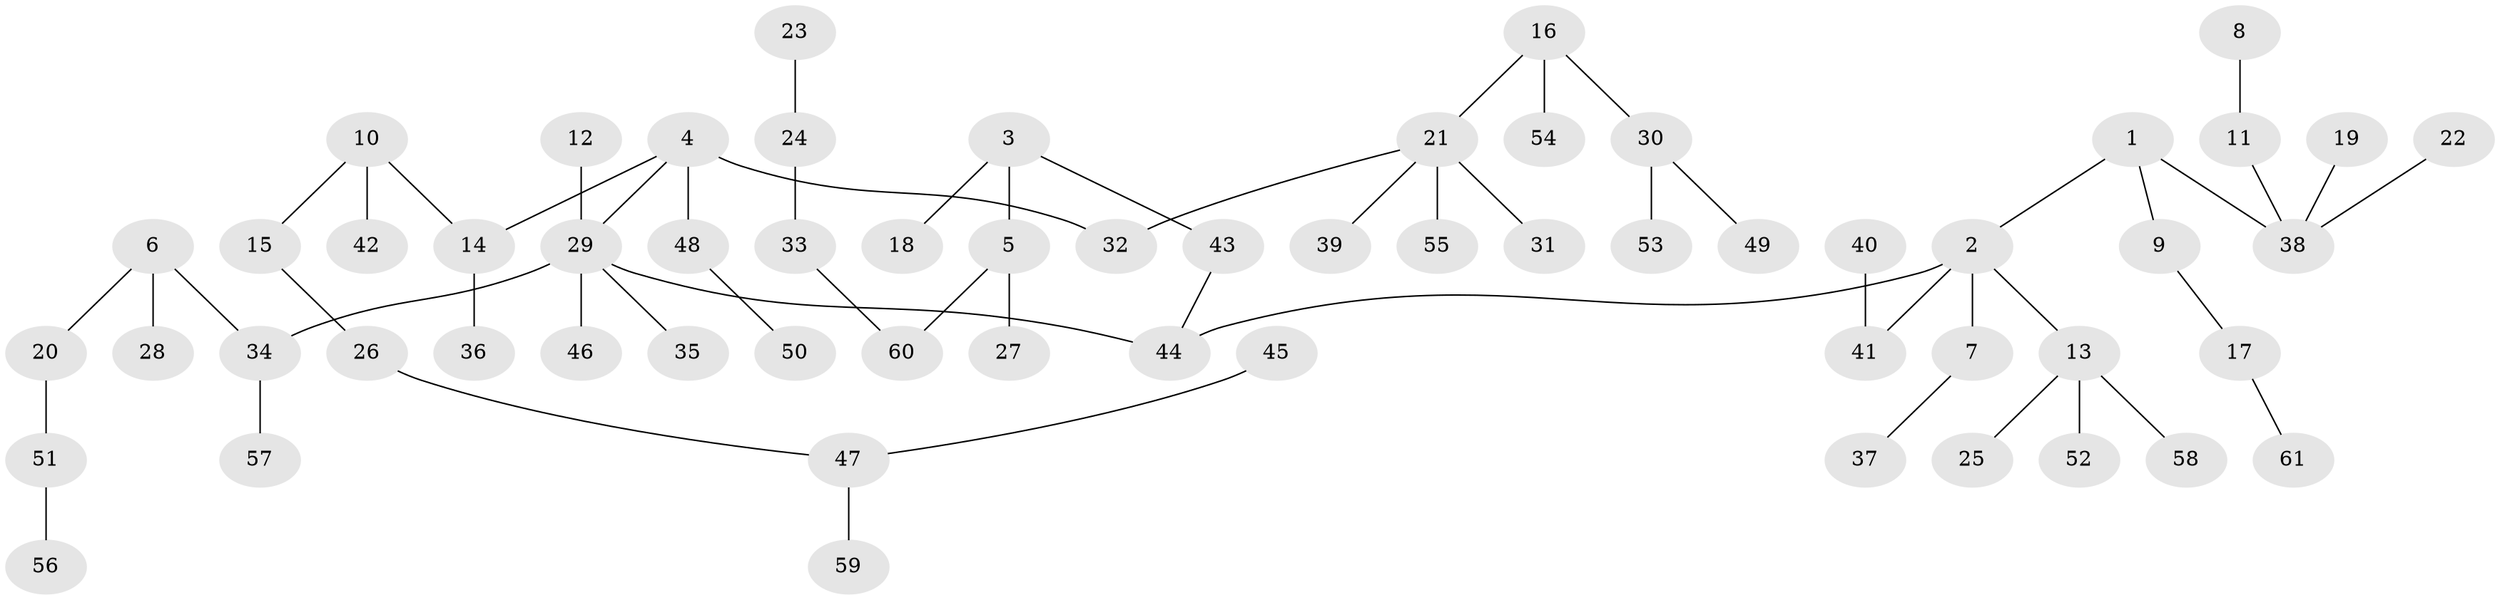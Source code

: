// original degree distribution, {3: 0.2, 5: 0.03, 4: 0.03, 7: 0.01, 6: 0.01, 2: 0.26, 1: 0.46}
// Generated by graph-tools (version 1.1) at 2025/37/03/04/25 23:37:20]
// undirected, 61 vertices, 60 edges
graph export_dot {
  node [color=gray90,style=filled];
  1;
  2;
  3;
  4;
  5;
  6;
  7;
  8;
  9;
  10;
  11;
  12;
  13;
  14;
  15;
  16;
  17;
  18;
  19;
  20;
  21;
  22;
  23;
  24;
  25;
  26;
  27;
  28;
  29;
  30;
  31;
  32;
  33;
  34;
  35;
  36;
  37;
  38;
  39;
  40;
  41;
  42;
  43;
  44;
  45;
  46;
  47;
  48;
  49;
  50;
  51;
  52;
  53;
  54;
  55;
  56;
  57;
  58;
  59;
  60;
  61;
  1 -- 2 [weight=1.0];
  1 -- 9 [weight=1.0];
  1 -- 38 [weight=1.0];
  2 -- 7 [weight=1.0];
  2 -- 13 [weight=1.0];
  2 -- 41 [weight=1.0];
  2 -- 44 [weight=1.0];
  3 -- 5 [weight=1.0];
  3 -- 18 [weight=1.0];
  3 -- 43 [weight=1.0];
  4 -- 14 [weight=1.0];
  4 -- 29 [weight=1.0];
  4 -- 32 [weight=1.0];
  4 -- 48 [weight=1.0];
  5 -- 27 [weight=1.0];
  5 -- 60 [weight=1.0];
  6 -- 20 [weight=1.0];
  6 -- 28 [weight=1.0];
  6 -- 34 [weight=1.0];
  7 -- 37 [weight=1.0];
  8 -- 11 [weight=1.0];
  9 -- 17 [weight=1.0];
  10 -- 14 [weight=1.0];
  10 -- 15 [weight=1.0];
  10 -- 42 [weight=1.0];
  11 -- 38 [weight=1.0];
  12 -- 29 [weight=1.0];
  13 -- 25 [weight=1.0];
  13 -- 52 [weight=1.0];
  13 -- 58 [weight=1.0];
  14 -- 36 [weight=1.0];
  15 -- 26 [weight=1.0];
  16 -- 21 [weight=1.0];
  16 -- 30 [weight=1.0];
  16 -- 54 [weight=1.0];
  17 -- 61 [weight=1.0];
  19 -- 38 [weight=1.0];
  20 -- 51 [weight=1.0];
  21 -- 31 [weight=1.0];
  21 -- 32 [weight=1.0];
  21 -- 39 [weight=1.0];
  21 -- 55 [weight=1.0];
  22 -- 38 [weight=1.0];
  23 -- 24 [weight=1.0];
  24 -- 33 [weight=1.0];
  26 -- 47 [weight=1.0];
  29 -- 34 [weight=1.0];
  29 -- 35 [weight=1.0];
  29 -- 44 [weight=1.0];
  29 -- 46 [weight=1.0];
  30 -- 49 [weight=1.0];
  30 -- 53 [weight=1.0];
  33 -- 60 [weight=1.0];
  34 -- 57 [weight=1.0];
  40 -- 41 [weight=1.0];
  43 -- 44 [weight=1.0];
  45 -- 47 [weight=1.0];
  47 -- 59 [weight=1.0];
  48 -- 50 [weight=1.0];
  51 -- 56 [weight=1.0];
}
